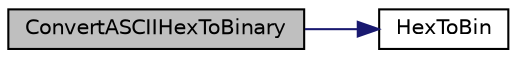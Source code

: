 digraph "ConvertASCIIHexToBinary"
{
  edge [fontname="Helvetica",fontsize="10",labelfontname="Helvetica",labelfontsize="10"];
  node [fontname="Helvetica",fontsize="10",shape=record];
  rankdir="LR";
  Node1 [label="ConvertASCIIHexToBinary",height=0.2,width=0.4,color="black", fillcolor="grey75", style="filled", fontcolor="black"];
  Node1 -> Node2 [color="midnightblue",fontsize="10",style="solid",fontname="Helvetica"];
  Node2 [label="HexToBin",height=0.2,width=0.4,color="black", fillcolor="white", style="filled",URL="$_w_f_console_msgs_8c.html#a3c9bf3b914ab3a3063ed2378d919dcde"];
}
